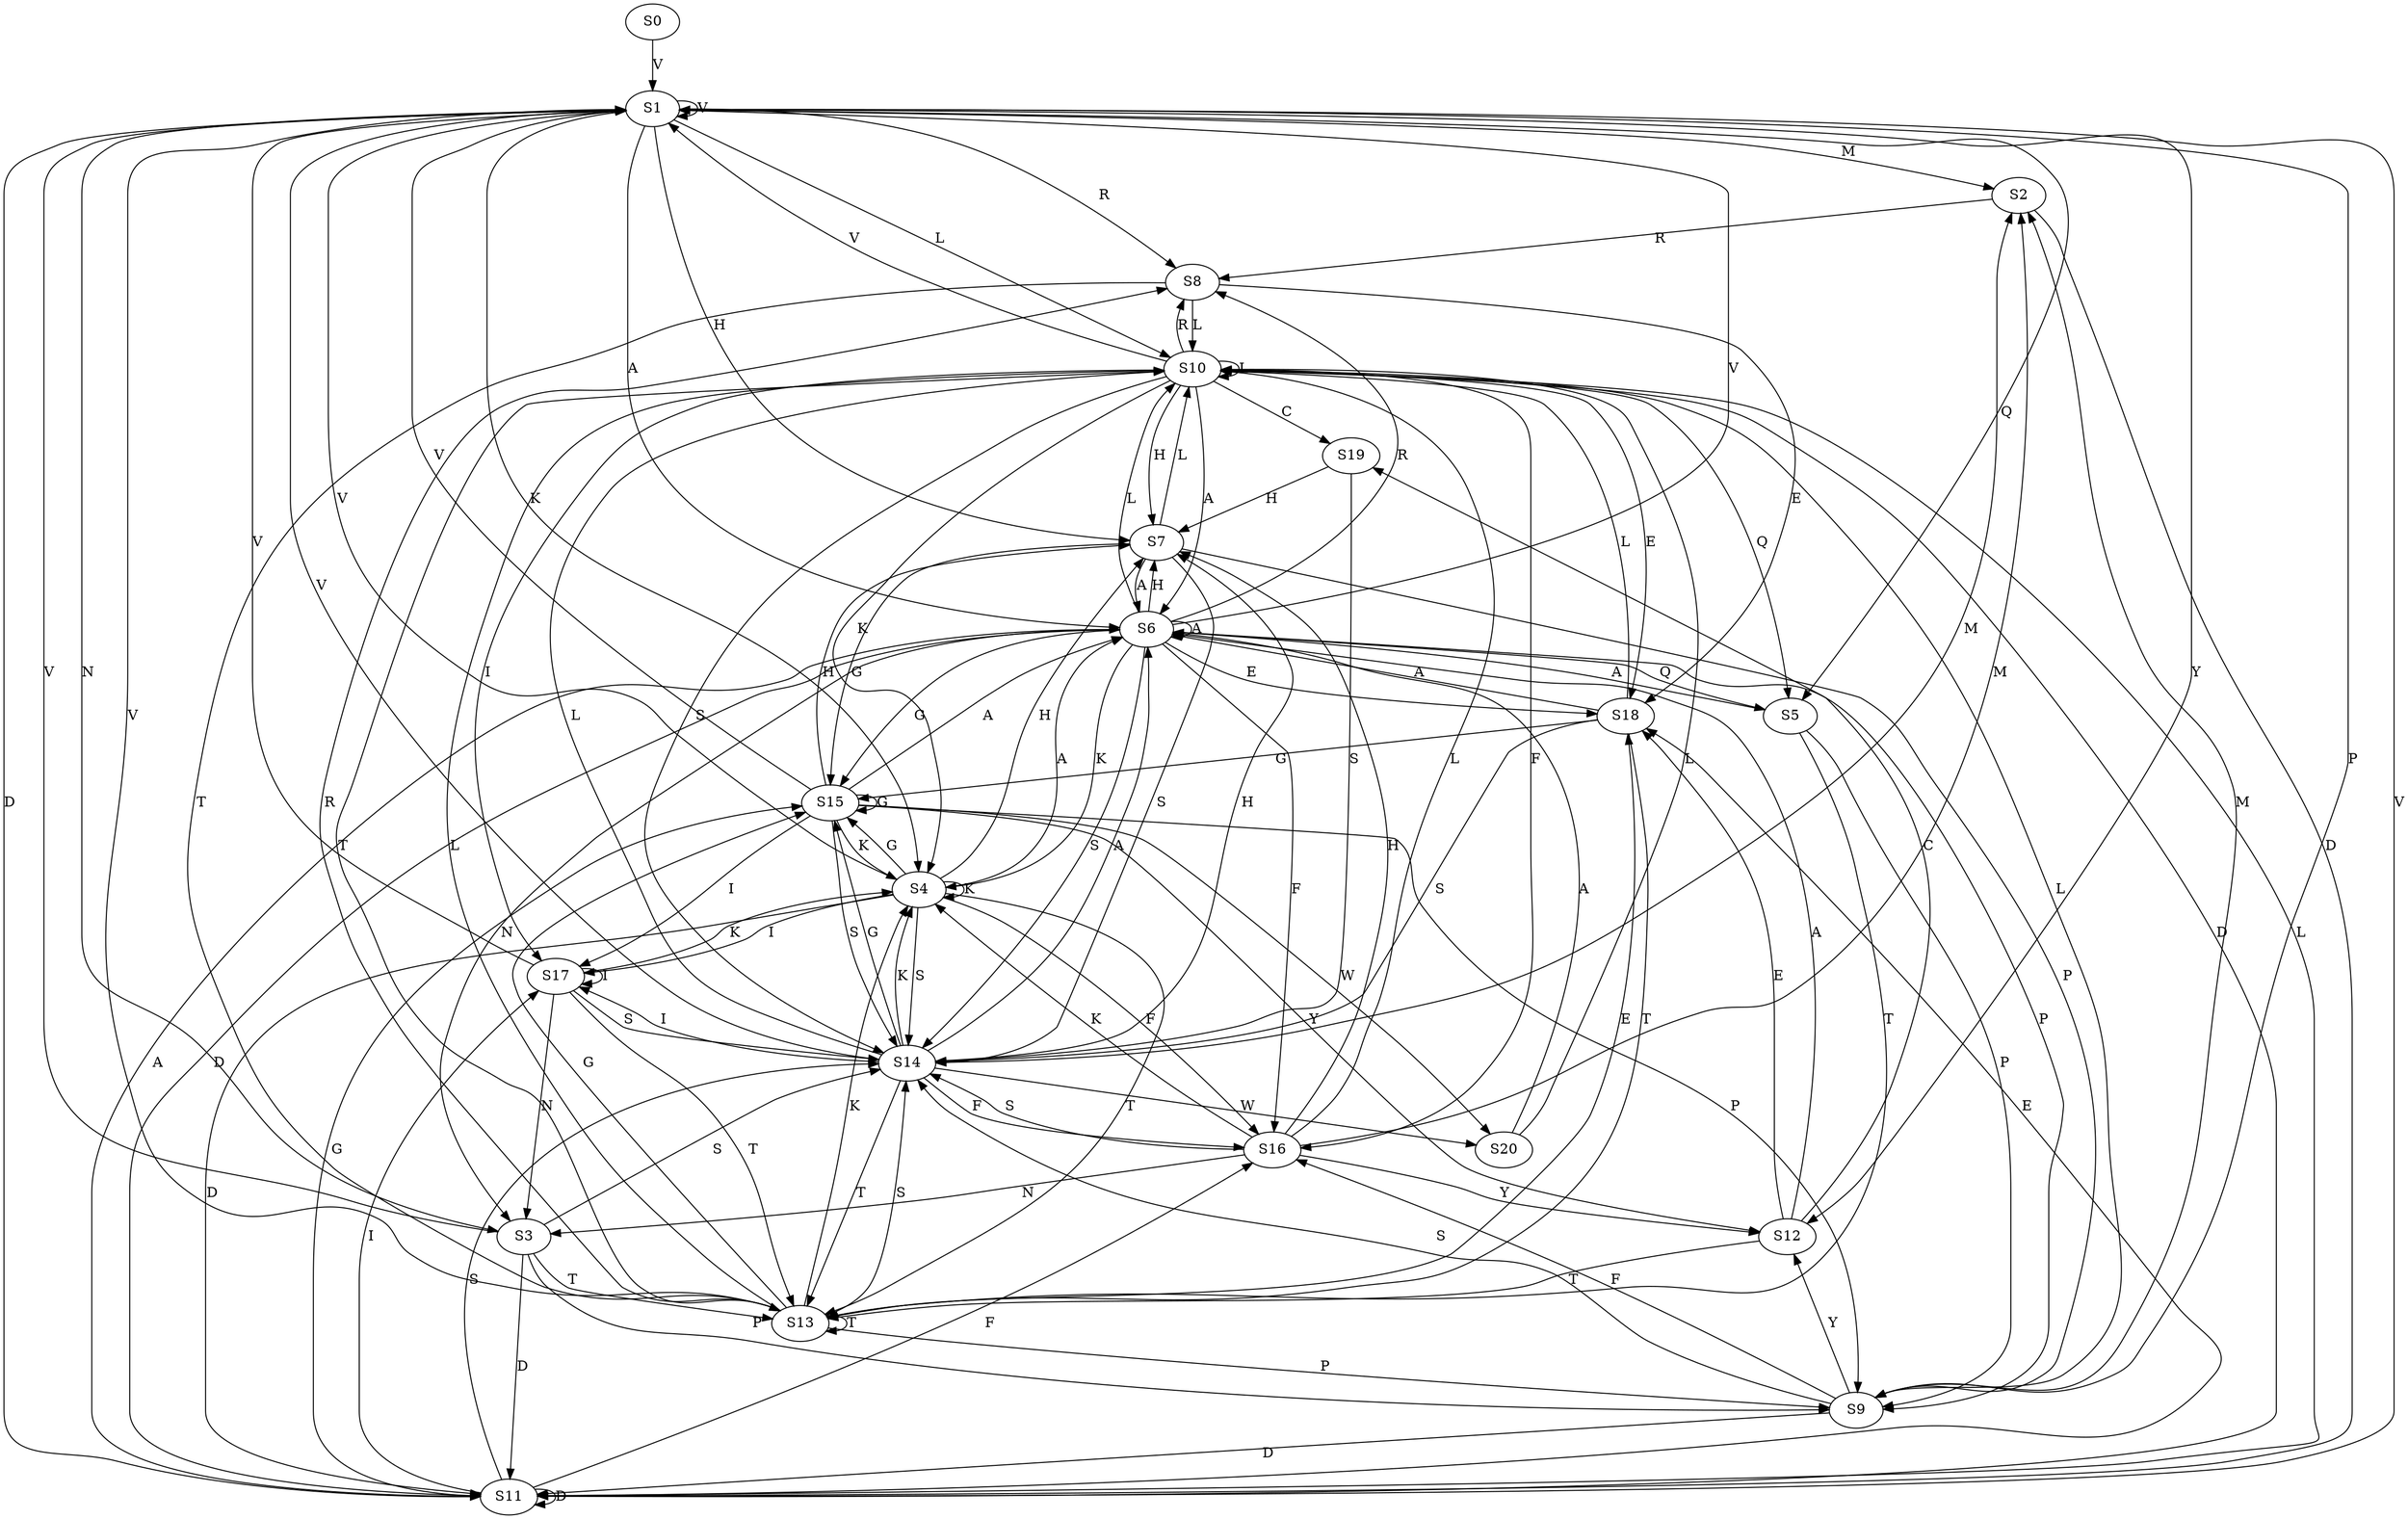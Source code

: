 strict digraph  {
	S0 -> S1 [ label = V ];
	S1 -> S2 [ label = M ];
	S1 -> S3 [ label = N ];
	S1 -> S4 [ label = K ];
	S1 -> S5 [ label = Q ];
	S1 -> S6 [ label = A ];
	S1 -> S7 [ label = H ];
	S1 -> S8 [ label = R ];
	S1 -> S9 [ label = P ];
	S1 -> S10 [ label = L ];
	S1 -> S11 [ label = D ];
	S1 -> S1 [ label = V ];
	S1 -> S12 [ label = Y ];
	S2 -> S8 [ label = R ];
	S2 -> S11 [ label = D ];
	S3 -> S13 [ label = T ];
	S3 -> S9 [ label = P ];
	S3 -> S1 [ label = V ];
	S3 -> S14 [ label = S ];
	S3 -> S11 [ label = D ];
	S4 -> S11 [ label = D ];
	S4 -> S1 [ label = V ];
	S4 -> S15 [ label = G ];
	S4 -> S13 [ label = T ];
	S4 -> S4 [ label = K ];
	S4 -> S7 [ label = H ];
	S4 -> S16 [ label = F ];
	S4 -> S17 [ label = I ];
	S4 -> S14 [ label = S ];
	S4 -> S6 [ label = A ];
	S5 -> S6 [ label = A ];
	S5 -> S13 [ label = T ];
	S5 -> S9 [ label = P ];
	S6 -> S9 [ label = P ];
	S6 -> S4 [ label = K ];
	S6 -> S6 [ label = A ];
	S6 -> S15 [ label = G ];
	S6 -> S7 [ label = H ];
	S6 -> S18 [ label = E ];
	S6 -> S14 [ label = S ];
	S6 -> S1 [ label = V ];
	S6 -> S11 [ label = D ];
	S6 -> S3 [ label = N ];
	S6 -> S16 [ label = F ];
	S6 -> S10 [ label = L ];
	S6 -> S5 [ label = Q ];
	S6 -> S8 [ label = R ];
	S7 -> S6 [ label = A ];
	S7 -> S9 [ label = P ];
	S7 -> S14 [ label = S ];
	S7 -> S15 [ label = G ];
	S7 -> S10 [ label = L ];
	S8 -> S18 [ label = E ];
	S8 -> S10 [ label = L ];
	S8 -> S13 [ label = T ];
	S9 -> S14 [ label = S ];
	S9 -> S16 [ label = F ];
	S9 -> S2 [ label = M ];
	S9 -> S11 [ label = D ];
	S9 -> S10 [ label = L ];
	S9 -> S12 [ label = Y ];
	S10 -> S1 [ label = V ];
	S10 -> S6 [ label = A ];
	S10 -> S16 [ label = F ];
	S10 -> S11 [ label = D ];
	S10 -> S4 [ label = K ];
	S10 -> S10 [ label = L ];
	S10 -> S19 [ label = C ];
	S10 -> S7 [ label = H ];
	S10 -> S14 [ label = S ];
	S10 -> S17 [ label = I ];
	S10 -> S13 [ label = T ];
	S10 -> S8 [ label = R ];
	S10 -> S5 [ label = Q ];
	S10 -> S18 [ label = E ];
	S11 -> S6 [ label = A ];
	S11 -> S16 [ label = F ];
	S11 -> S1 [ label = V ];
	S11 -> S11 [ label = D ];
	S11 -> S14 [ label = S ];
	S11 -> S18 [ label = E ];
	S11 -> S10 [ label = L ];
	S11 -> S15 [ label = G ];
	S11 -> S17 [ label = I ];
	S12 -> S18 [ label = E ];
	S12 -> S13 [ label = T ];
	S12 -> S19 [ label = C ];
	S12 -> S6 [ label = A ];
	S13 -> S4 [ label = K ];
	S13 -> S9 [ label = P ];
	S13 -> S13 [ label = T ];
	S13 -> S10 [ label = L ];
	S13 -> S8 [ label = R ];
	S13 -> S14 [ label = S ];
	S13 -> S15 [ label = G ];
	S13 -> S18 [ label = E ];
	S13 -> S1 [ label = V ];
	S14 -> S10 [ label = L ];
	S14 -> S15 [ label = G ];
	S14 -> S4 [ label = K ];
	S14 -> S6 [ label = A ];
	S14 -> S1 [ label = V ];
	S14 -> S2 [ label = M ];
	S14 -> S20 [ label = W ];
	S14 -> S17 [ label = I ];
	S14 -> S16 [ label = F ];
	S14 -> S7 [ label = H ];
	S14 -> S13 [ label = T ];
	S15 -> S20 [ label = W ];
	S15 -> S1 [ label = V ];
	S15 -> S6 [ label = A ];
	S15 -> S12 [ label = Y ];
	S15 -> S7 [ label = H ];
	S15 -> S4 [ label = K ];
	S15 -> S14 [ label = S ];
	S15 -> S17 [ label = I ];
	S15 -> S15 [ label = G ];
	S15 -> S9 [ label = P ];
	S16 -> S2 [ label = M ];
	S16 -> S14 [ label = S ];
	S16 -> S12 [ label = Y ];
	S16 -> S7 [ label = H ];
	S16 -> S3 [ label = N ];
	S16 -> S10 [ label = L ];
	S16 -> S4 [ label = K ];
	S17 -> S3 [ label = N ];
	S17 -> S4 [ label = K ];
	S17 -> S13 [ label = T ];
	S17 -> S17 [ label = I ];
	S17 -> S1 [ label = V ];
	S17 -> S14 [ label = S ];
	S18 -> S15 [ label = G ];
	S18 -> S6 [ label = A ];
	S18 -> S10 [ label = L ];
	S18 -> S13 [ label = T ];
	S18 -> S14 [ label = S ];
	S19 -> S7 [ label = H ];
	S19 -> S14 [ label = S ];
	S20 -> S6 [ label = A ];
	S20 -> S10 [ label = L ];
}
